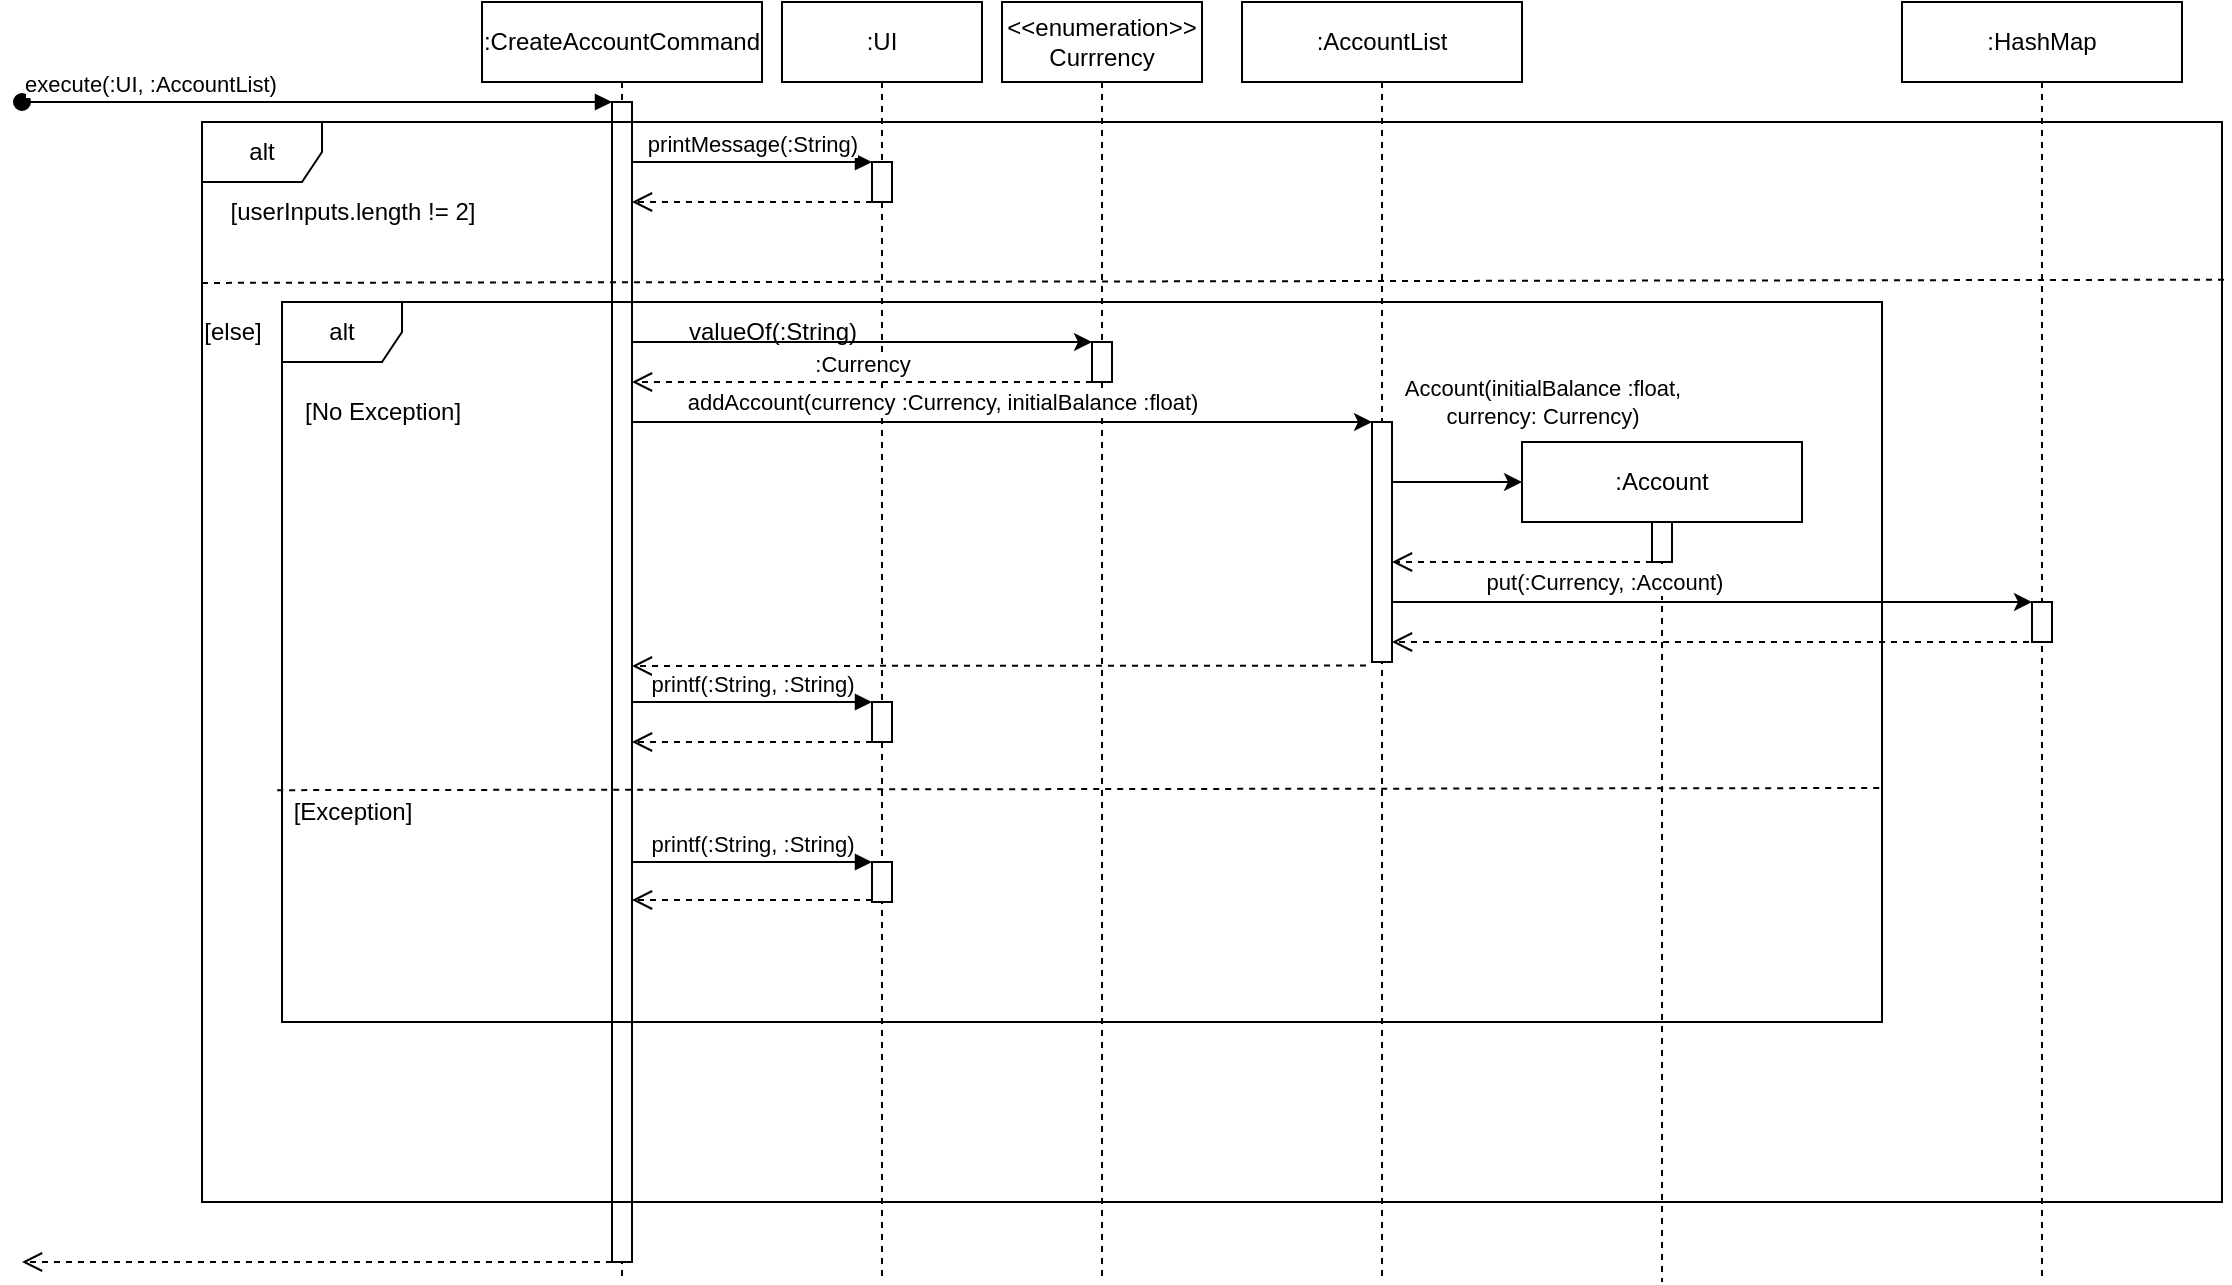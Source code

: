 <mxfile version="21.1.5" type="device">
  <diagram name="Page-1" id="2YBvvXClWsGukQMizWep">
    <mxGraphModel dx="1862" dy="603" grid="1" gridSize="10" guides="1" tooltips="1" connect="1" arrows="1" fold="1" page="1" pageScale="1" pageWidth="850" pageHeight="1100" background="#ffffff" math="0" shadow="0">
      <root>
        <mxCell id="0" />
        <mxCell id="1" parent="0" />
        <mxCell id="aM9ryv3xv72pqoxQDRHE-1" value=":CreateAccountCommand" style="shape=umlLifeline;perimeter=lifelinePerimeter;whiteSpace=wrap;html=1;container=0;dropTarget=0;collapsible=0;recursiveResize=0;outlineConnect=0;portConstraint=eastwest;newEdgeStyle={&quot;edgeStyle&quot;:&quot;elbowEdgeStyle&quot;,&quot;elbow&quot;:&quot;vertical&quot;,&quot;curved&quot;:0,&quot;rounded&quot;:0};" parent="1" vertex="1">
          <mxGeometry x="70" y="60" width="140" height="640" as="geometry" />
        </mxCell>
        <mxCell id="aM9ryv3xv72pqoxQDRHE-2" value="" style="html=1;points=[];perimeter=orthogonalPerimeter;outlineConnect=0;targetShapes=umlLifeline;portConstraint=eastwest;newEdgeStyle={&quot;edgeStyle&quot;:&quot;elbowEdgeStyle&quot;,&quot;elbow&quot;:&quot;vertical&quot;,&quot;curved&quot;:0,&quot;rounded&quot;:0};" parent="aM9ryv3xv72pqoxQDRHE-1" vertex="1">
          <mxGeometry x="65" y="50" width="10" height="580" as="geometry" />
        </mxCell>
        <mxCell id="aM9ryv3xv72pqoxQDRHE-3" value="execute(:UI, :AccountList)" style="html=1;verticalAlign=bottom;startArrow=oval;endArrow=block;startSize=8;edgeStyle=elbowEdgeStyle;elbow=vertical;curved=0;rounded=0;" parent="aM9ryv3xv72pqoxQDRHE-1" target="aM9ryv3xv72pqoxQDRHE-2" edge="1">
          <mxGeometry x="-0.562" relative="1" as="geometry">
            <mxPoint x="-230" y="50" as="sourcePoint" />
            <Array as="points">
              <mxPoint x="-40" y="50" />
            </Array>
            <mxPoint x="-1" as="offset" />
          </mxGeometry>
        </mxCell>
        <mxCell id="aM9ryv3xv72pqoxQDRHE-5" value=":UI" style="shape=umlLifeline;perimeter=lifelinePerimeter;whiteSpace=wrap;html=1;container=0;dropTarget=0;collapsible=0;recursiveResize=0;outlineConnect=0;portConstraint=eastwest;newEdgeStyle={&quot;edgeStyle&quot;:&quot;elbowEdgeStyle&quot;,&quot;elbow&quot;:&quot;vertical&quot;,&quot;curved&quot;:0,&quot;rounded&quot;:0};" parent="1" vertex="1">
          <mxGeometry x="220" y="60" width="100" height="640" as="geometry" />
        </mxCell>
        <mxCell id="aM9ryv3xv72pqoxQDRHE-6" value="" style="html=1;points=[];perimeter=orthogonalPerimeter;outlineConnect=0;targetShapes=umlLifeline;portConstraint=eastwest;newEdgeStyle={&quot;edgeStyle&quot;:&quot;elbowEdgeStyle&quot;,&quot;elbow&quot;:&quot;vertical&quot;,&quot;curved&quot;:0,&quot;rounded&quot;:0};" parent="aM9ryv3xv72pqoxQDRHE-5" vertex="1">
          <mxGeometry x="45" y="80" width="10" height="20" as="geometry" />
        </mxCell>
        <mxCell id="N21fCFWaX7JxI2EqyBa2-39" value="" style="html=1;points=[];perimeter=orthogonalPerimeter;outlineConnect=0;targetShapes=umlLifeline;portConstraint=eastwest;newEdgeStyle={&quot;edgeStyle&quot;:&quot;elbowEdgeStyle&quot;,&quot;elbow&quot;:&quot;vertical&quot;,&quot;curved&quot;:0,&quot;rounded&quot;:0};" parent="aM9ryv3xv72pqoxQDRHE-5" vertex="1">
          <mxGeometry x="45" y="350" width="10" height="20" as="geometry" />
        </mxCell>
        <mxCell id="aM9ryv3xv72pqoxQDRHE-7" value="printMessage(:String)" style="html=1;verticalAlign=bottom;endArrow=block;edgeStyle=elbowEdgeStyle;elbow=vertical;curved=0;rounded=0;" parent="1" source="aM9ryv3xv72pqoxQDRHE-2" target="aM9ryv3xv72pqoxQDRHE-6" edge="1">
          <mxGeometry relative="1" as="geometry">
            <mxPoint x="195" y="130" as="sourcePoint" />
            <Array as="points">
              <mxPoint x="210" y="140" />
              <mxPoint x="120" y="130" />
              <mxPoint x="180" y="120" />
            </Array>
          </mxGeometry>
        </mxCell>
        <mxCell id="aM9ryv3xv72pqoxQDRHE-8" value="" style="html=1;verticalAlign=bottom;endArrow=open;dashed=1;endSize=8;edgeStyle=elbowEdgeStyle;elbow=vertical;curved=0;rounded=0;" parent="1" source="aM9ryv3xv72pqoxQDRHE-6" target="aM9ryv3xv72pqoxQDRHE-2" edge="1">
          <mxGeometry relative="1" as="geometry">
            <mxPoint x="120" y="160" as="targetPoint" />
            <Array as="points">
              <mxPoint x="160" y="160" />
              <mxPoint x="190" y="280" />
            </Array>
          </mxGeometry>
        </mxCell>
        <mxCell id="N21fCFWaX7JxI2EqyBa2-1" value="alt" style="shape=umlFrame;whiteSpace=wrap;html=1;pointerEvents=0;" parent="1" vertex="1">
          <mxGeometry x="-70" y="120" width="1010" height="540" as="geometry" />
        </mxCell>
        <mxCell id="N21fCFWaX7JxI2EqyBa2-2" value="[userInputs.length != 2]" style="text;html=1;align=center;verticalAlign=middle;resizable=0;points=[];autosize=1;strokeColor=none;fillColor=none;" parent="1" vertex="1">
          <mxGeometry x="-70" y="150" width="150" height="30" as="geometry" />
        </mxCell>
        <mxCell id="N21fCFWaX7JxI2EqyBa2-5" value="" style="endArrow=none;dashed=1;html=1;rounded=0;exitX=0;exitY=0.149;exitDx=0;exitDy=0;exitPerimeter=0;entryX=1.002;entryY=0.146;entryDx=0;entryDy=0;entryPerimeter=0;" parent="1" source="N21fCFWaX7JxI2EqyBa2-1" target="N21fCFWaX7JxI2EqyBa2-1" edge="1">
          <mxGeometry width="50" height="50" relative="1" as="geometry">
            <mxPoint x="400" y="270" as="sourcePoint" />
            <mxPoint x="450" y="220" as="targetPoint" />
          </mxGeometry>
        </mxCell>
        <mxCell id="N21fCFWaX7JxI2EqyBa2-6" value="[else]" style="text;html=1;align=center;verticalAlign=middle;resizable=0;points=[];autosize=1;strokeColor=none;fillColor=none;" parent="1" vertex="1">
          <mxGeometry x="-80" y="210" width="50" height="30" as="geometry" />
        </mxCell>
        <mxCell id="N21fCFWaX7JxI2EqyBa2-7" value="&amp;lt;&amp;lt;enumeration&amp;gt;&amp;gt;&lt;br&gt;Currrency" style="shape=umlLifeline;perimeter=lifelinePerimeter;whiteSpace=wrap;html=1;container=0;dropTarget=0;collapsible=0;recursiveResize=0;outlineConnect=0;portConstraint=eastwest;newEdgeStyle={&quot;edgeStyle&quot;:&quot;elbowEdgeStyle&quot;,&quot;elbow&quot;:&quot;vertical&quot;,&quot;curved&quot;:0,&quot;rounded&quot;:0};" parent="1" vertex="1">
          <mxGeometry x="330" y="60" width="100" height="640" as="geometry" />
        </mxCell>
        <mxCell id="N21fCFWaX7JxI2EqyBa2-8" value="" style="html=1;points=[];perimeter=orthogonalPerimeter;outlineConnect=0;targetShapes=umlLifeline;portConstraint=eastwest;newEdgeStyle={&quot;edgeStyle&quot;:&quot;elbowEdgeStyle&quot;,&quot;elbow&quot;:&quot;vertical&quot;,&quot;curved&quot;:0,&quot;rounded&quot;:0};" parent="N21fCFWaX7JxI2EqyBa2-7" vertex="1">
          <mxGeometry x="45" y="170" width="10" height="20" as="geometry" />
        </mxCell>
        <mxCell id="N21fCFWaX7JxI2EqyBa2-9" style="edgeStyle=elbowEdgeStyle;rounded=0;orthogonalLoop=1;jettySize=auto;html=1;elbow=vertical;curved=0;" parent="1" source="aM9ryv3xv72pqoxQDRHE-2" target="N21fCFWaX7JxI2EqyBa2-8" edge="1">
          <mxGeometry relative="1" as="geometry">
            <mxPoint x="340" y="220" as="targetPoint" />
            <Array as="points">
              <mxPoint x="330" y="230" />
              <mxPoint x="150" y="220" />
            </Array>
          </mxGeometry>
        </mxCell>
        <mxCell id="N21fCFWaX7JxI2EqyBa2-10" value="valueOf(:String)" style="text;html=1;align=center;verticalAlign=middle;resizable=0;points=[];autosize=1;strokeColor=none;fillColor=none;" parent="1" vertex="1">
          <mxGeometry x="160" y="210" width="110" height="30" as="geometry" />
        </mxCell>
        <mxCell id="N21fCFWaX7JxI2EqyBa2-11" value=":Currency" style="html=1;verticalAlign=bottom;endArrow=open;dashed=1;endSize=8;edgeStyle=elbowEdgeStyle;elbow=vertical;curved=0;rounded=0;" parent="1" source="N21fCFWaX7JxI2EqyBa2-8" target="aM9ryv3xv72pqoxQDRHE-2" edge="1">
          <mxGeometry relative="1" as="geometry">
            <mxPoint x="460" y="250" as="sourcePoint" />
            <mxPoint x="380" y="250" as="targetPoint" />
            <Array as="points">
              <mxPoint x="350" y="250" />
              <mxPoint x="150" y="240" />
            </Array>
          </mxGeometry>
        </mxCell>
        <mxCell id="N21fCFWaX7JxI2EqyBa2-12" value=":AccountList" style="shape=umlLifeline;perimeter=lifelinePerimeter;whiteSpace=wrap;html=1;container=0;dropTarget=0;collapsible=0;recursiveResize=0;outlineConnect=0;portConstraint=eastwest;newEdgeStyle={&quot;edgeStyle&quot;:&quot;elbowEdgeStyle&quot;,&quot;elbow&quot;:&quot;vertical&quot;,&quot;curved&quot;:0,&quot;rounded&quot;:0};" parent="1" vertex="1">
          <mxGeometry x="450" y="60" width="140" height="640" as="geometry" />
        </mxCell>
        <mxCell id="N21fCFWaX7JxI2EqyBa2-13" value="" style="html=1;points=[];perimeter=orthogonalPerimeter;outlineConnect=0;targetShapes=umlLifeline;portConstraint=eastwest;newEdgeStyle={&quot;edgeStyle&quot;:&quot;elbowEdgeStyle&quot;,&quot;elbow&quot;:&quot;vertical&quot;,&quot;curved&quot;:0,&quot;rounded&quot;:0};" parent="N21fCFWaX7JxI2EqyBa2-12" vertex="1">
          <mxGeometry x="65" y="210" width="10" height="120" as="geometry" />
        </mxCell>
        <mxCell id="N21fCFWaX7JxI2EqyBa2-15" style="edgeStyle=elbowEdgeStyle;rounded=0;orthogonalLoop=1;jettySize=auto;html=1;elbow=vertical;curved=0;" parent="1" source="aM9ryv3xv72pqoxQDRHE-2" target="N21fCFWaX7JxI2EqyBa2-13" edge="1">
          <mxGeometry relative="1" as="geometry">
            <Array as="points">
              <mxPoint x="210" y="270" />
              <mxPoint x="340" y="260" />
            </Array>
          </mxGeometry>
        </mxCell>
        <mxCell id="N21fCFWaX7JxI2EqyBa2-16" value="addAccount(currency :Currency, initialBalance :float)" style="edgeLabel;html=1;align=center;verticalAlign=middle;resizable=0;points=[];" parent="N21fCFWaX7JxI2EqyBa2-15" vertex="1" connectable="0">
          <mxGeometry x="-0.17" y="-1" relative="1" as="geometry">
            <mxPoint x="1" y="-11" as="offset" />
          </mxGeometry>
        </mxCell>
        <mxCell id="N21fCFWaX7JxI2EqyBa2-17" value="alt" style="shape=umlFrame;whiteSpace=wrap;html=1;pointerEvents=0;" parent="1" vertex="1">
          <mxGeometry x="-30" y="210" width="800" height="360" as="geometry" />
        </mxCell>
        <mxCell id="N21fCFWaX7JxI2EqyBa2-18" value="[No Exception]" style="text;html=1;align=center;verticalAlign=middle;resizable=0;points=[];autosize=1;strokeColor=none;fillColor=none;" parent="1" vertex="1">
          <mxGeometry x="-30" y="250" width="100" height="30" as="geometry" />
        </mxCell>
        <mxCell id="N21fCFWaX7JxI2EqyBa2-19" value="" style="endArrow=none;dashed=1;html=1;rounded=0;exitX=-0.003;exitY=0.678;exitDx=0;exitDy=0;exitPerimeter=0;entryX=1.002;entryY=0.675;entryDx=0;entryDy=0;entryPerimeter=0;" parent="1" source="N21fCFWaX7JxI2EqyBa2-17" target="N21fCFWaX7JxI2EqyBa2-17" edge="1">
          <mxGeometry width="50" height="50" relative="1" as="geometry">
            <mxPoint x="-60" y="210" as="sourcePoint" />
            <mxPoint x="952" y="209" as="targetPoint" />
          </mxGeometry>
        </mxCell>
        <mxCell id="N21fCFWaX7JxI2EqyBa2-20" value=":Account" style="shape=umlLifeline;perimeter=lifelinePerimeter;whiteSpace=wrap;html=1;container=0;dropTarget=0;collapsible=0;recursiveResize=0;outlineConnect=0;portConstraint=eastwest;newEdgeStyle={&quot;edgeStyle&quot;:&quot;elbowEdgeStyle&quot;,&quot;elbow&quot;:&quot;vertical&quot;,&quot;curved&quot;:0,&quot;rounded&quot;:0};" parent="1" vertex="1">
          <mxGeometry x="590" y="280" width="140" height="420" as="geometry" />
        </mxCell>
        <mxCell id="N21fCFWaX7JxI2EqyBa2-21" value="" style="html=1;points=[];perimeter=orthogonalPerimeter;outlineConnect=0;targetShapes=umlLifeline;portConstraint=eastwest;newEdgeStyle={&quot;edgeStyle&quot;:&quot;elbowEdgeStyle&quot;,&quot;elbow&quot;:&quot;vertical&quot;,&quot;curved&quot;:0,&quot;rounded&quot;:0};" parent="N21fCFWaX7JxI2EqyBa2-20" vertex="1">
          <mxGeometry x="65" y="40" width="10" height="20" as="geometry" />
        </mxCell>
        <mxCell id="N21fCFWaX7JxI2EqyBa2-22" style="edgeStyle=elbowEdgeStyle;rounded=0;orthogonalLoop=1;jettySize=auto;html=1;elbow=vertical;curved=0;" parent="1" source="N21fCFWaX7JxI2EqyBa2-13" edge="1">
          <mxGeometry relative="1" as="geometry">
            <mxPoint x="590" y="300" as="targetPoint" />
            <Array as="points">
              <mxPoint x="550" y="300" />
            </Array>
          </mxGeometry>
        </mxCell>
        <mxCell id="N21fCFWaX7JxI2EqyBa2-23" value="Account(initialBalance :float, &lt;br&gt;currency: Currency)" style="edgeLabel;html=1;align=center;verticalAlign=middle;resizable=0;points=[];" parent="N21fCFWaX7JxI2EqyBa2-22" vertex="1" connectable="0">
          <mxGeometry x="-0.266" y="3" relative="1" as="geometry">
            <mxPoint x="51" y="-37" as="offset" />
          </mxGeometry>
        </mxCell>
        <mxCell id="N21fCFWaX7JxI2EqyBa2-24" value="" style="html=1;verticalAlign=bottom;endArrow=open;dashed=1;endSize=8;edgeStyle=elbowEdgeStyle;elbow=vertical;curved=0;rounded=0;" parent="1" source="N21fCFWaX7JxI2EqyBa2-21" target="N21fCFWaX7JxI2EqyBa2-13" edge="1">
          <mxGeometry x="0.308" y="25" relative="1" as="geometry">
            <mxPoint x="450" y="300" as="sourcePoint" />
            <mxPoint x="370" y="300" as="targetPoint" />
            <Array as="points">
              <mxPoint x="630" y="340" />
              <mxPoint x="620" y="350" />
            </Array>
            <mxPoint as="offset" />
          </mxGeometry>
        </mxCell>
        <mxCell id="N21fCFWaX7JxI2EqyBa2-26" style="edgeStyle=elbowEdgeStyle;rounded=0;orthogonalLoop=1;jettySize=auto;html=1;elbow=vertical;curved=0;" parent="1" source="N21fCFWaX7JxI2EqyBa2-13" target="N21fCFWaX7JxI2EqyBa2-29" edge="1">
          <mxGeometry relative="1" as="geometry">
            <mxPoint x="811.6" y="390" as="targetPoint" />
            <Array as="points">
              <mxPoint x="820" y="360" />
              <mxPoint x="790" y="365" />
              <mxPoint x="810" y="350" />
              <mxPoint x="730" y="390" />
              <mxPoint x="910" y="350" />
            </Array>
          </mxGeometry>
        </mxCell>
        <mxCell id="N21fCFWaX7JxI2EqyBa2-27" value="put(:Currency, :Account)" style="edgeLabel;html=1;align=center;verticalAlign=middle;resizable=0;points=[];" parent="N21fCFWaX7JxI2EqyBa2-26" vertex="1" connectable="0">
          <mxGeometry x="-0.341" y="3" relative="1" as="geometry">
            <mxPoint y="-7" as="offset" />
          </mxGeometry>
        </mxCell>
        <mxCell id="N21fCFWaX7JxI2EqyBa2-28" value=":HashMap" style="shape=umlLifeline;perimeter=lifelinePerimeter;whiteSpace=wrap;html=1;container=0;dropTarget=0;collapsible=0;recursiveResize=0;outlineConnect=0;portConstraint=eastwest;newEdgeStyle={&quot;edgeStyle&quot;:&quot;elbowEdgeStyle&quot;,&quot;elbow&quot;:&quot;vertical&quot;,&quot;curved&quot;:0,&quot;rounded&quot;:0};" parent="1" vertex="1">
          <mxGeometry x="780" y="60" width="140" height="640" as="geometry" />
        </mxCell>
        <mxCell id="N21fCFWaX7JxI2EqyBa2-29" value="" style="html=1;points=[];perimeter=orthogonalPerimeter;outlineConnect=0;targetShapes=umlLifeline;portConstraint=eastwest;newEdgeStyle={&quot;edgeStyle&quot;:&quot;elbowEdgeStyle&quot;,&quot;elbow&quot;:&quot;vertical&quot;,&quot;curved&quot;:0,&quot;rounded&quot;:0};" parent="N21fCFWaX7JxI2EqyBa2-28" vertex="1">
          <mxGeometry x="65" y="300" width="10" height="20" as="geometry" />
        </mxCell>
        <mxCell id="N21fCFWaX7JxI2EqyBa2-30" value="" style="html=1;verticalAlign=bottom;endArrow=open;dashed=1;endSize=8;edgeStyle=elbowEdgeStyle;elbow=vertical;curved=0;rounded=0;" parent="1" source="N21fCFWaX7JxI2EqyBa2-28" target="N21fCFWaX7JxI2EqyBa2-13" edge="1">
          <mxGeometry relative="1" as="geometry">
            <mxPoint x="720" y="389.5" as="sourcePoint" />
            <mxPoint x="640" y="389.5" as="targetPoint" />
            <Array as="points">
              <mxPoint x="720" y="380" />
              <mxPoint x="740" y="390" />
              <mxPoint x="520" y="390" />
            </Array>
          </mxGeometry>
        </mxCell>
        <mxCell id="N21fCFWaX7JxI2EqyBa2-31" value="[Exception]" style="text;html=1;align=center;verticalAlign=middle;resizable=0;points=[];autosize=1;strokeColor=none;fillColor=none;" parent="1" vertex="1">
          <mxGeometry x="-35" y="450" width="80" height="30" as="geometry" />
        </mxCell>
        <mxCell id="N21fCFWaX7JxI2EqyBa2-32" value="" style="html=1;points=[];perimeter=orthogonalPerimeter;outlineConnect=0;targetShapes=umlLifeline;portConstraint=eastwest;newEdgeStyle={&quot;edgeStyle&quot;:&quot;elbowEdgeStyle&quot;,&quot;elbow&quot;:&quot;vertical&quot;,&quot;curved&quot;:0,&quot;rounded&quot;:0};" parent="1" vertex="1">
          <mxGeometry x="265" y="490" width="10" height="20" as="geometry" />
        </mxCell>
        <mxCell id="N21fCFWaX7JxI2EqyBa2-34" value="printf(:String, :String)" style="html=1;verticalAlign=bottom;endArrow=block;edgeStyle=elbowEdgeStyle;elbow=vertical;curved=0;rounded=0;" parent="1" source="aM9ryv3xv72pqoxQDRHE-2" edge="1">
          <mxGeometry relative="1" as="geometry">
            <mxPoint x="155" y="490" as="sourcePoint" />
            <Array as="points">
              <mxPoint x="210" y="490" />
              <mxPoint x="120" y="480" />
              <mxPoint x="180" y="470" />
            </Array>
            <mxPoint x="265" y="490" as="targetPoint" />
          </mxGeometry>
        </mxCell>
        <mxCell id="N21fCFWaX7JxI2EqyBa2-35" value="" style="html=1;verticalAlign=bottom;endArrow=open;dashed=1;endSize=8;edgeStyle=elbowEdgeStyle;elbow=vertical;curved=0;rounded=0;" parent="1" target="aM9ryv3xv72pqoxQDRHE-2" edge="1">
          <mxGeometry relative="1" as="geometry">
            <mxPoint x="155" y="509" as="targetPoint" />
            <Array as="points">
              <mxPoint x="160" y="509" />
              <mxPoint x="190" y="629" />
            </Array>
            <mxPoint x="265" y="509" as="sourcePoint" />
          </mxGeometry>
        </mxCell>
        <mxCell id="N21fCFWaX7JxI2EqyBa2-38" value="" style="html=1;verticalAlign=bottom;endArrow=open;dashed=1;endSize=8;edgeStyle=elbowEdgeStyle;elbow=vertical;curved=0;rounded=0;exitX=-0.3;exitY=1.015;exitDx=0;exitDy=0;exitPerimeter=0;" parent="1" source="N21fCFWaX7JxI2EqyBa2-13" target="aM9ryv3xv72pqoxQDRHE-2" edge="1">
          <mxGeometry relative="1" as="geometry">
            <mxPoint x="485" y="389.5" as="sourcePoint" />
            <mxPoint x="160" y="389.5" as="targetPoint" />
            <Array as="points">
              <mxPoint x="420" y="392" />
              <mxPoint x="490" y="400" />
              <mxPoint x="375" y="399.5" />
              <mxPoint x="155" y="399.5" />
            </Array>
          </mxGeometry>
        </mxCell>
        <mxCell id="N21fCFWaX7JxI2EqyBa2-40" value="printf(:String, :String)" style="html=1;verticalAlign=bottom;endArrow=block;edgeStyle=elbowEdgeStyle;elbow=vertical;curved=0;rounded=0;" parent="1" source="aM9ryv3xv72pqoxQDRHE-2" edge="1">
          <mxGeometry relative="1" as="geometry">
            <mxPoint x="155" y="410" as="sourcePoint" />
            <Array as="points">
              <mxPoint x="210" y="410" />
              <mxPoint x="120" y="400" />
              <mxPoint x="180" y="390" />
            </Array>
            <mxPoint x="265" y="410" as="targetPoint" />
          </mxGeometry>
        </mxCell>
        <mxCell id="N21fCFWaX7JxI2EqyBa2-41" value="" style="html=1;verticalAlign=bottom;endArrow=open;dashed=1;endSize=8;edgeStyle=elbowEdgeStyle;elbow=vertical;curved=0;rounded=0;" parent="1" target="aM9ryv3xv72pqoxQDRHE-2" edge="1">
          <mxGeometry relative="1" as="geometry">
            <mxPoint x="155" y="430" as="targetPoint" />
            <Array as="points">
              <mxPoint x="160" y="430" />
              <mxPoint x="190" y="550" />
            </Array>
            <mxPoint x="265" y="430" as="sourcePoint" />
          </mxGeometry>
        </mxCell>
        <mxCell id="N21fCFWaX7JxI2EqyBa2-42" value="" style="html=1;verticalAlign=bottom;endArrow=open;dashed=1;endSize=8;edgeStyle=elbowEdgeStyle;elbow=vertical;curved=0;rounded=0;" parent="1" edge="1">
          <mxGeometry relative="1" as="geometry">
            <mxPoint x="135" y="690" as="sourcePoint" />
            <mxPoint x="-160" y="690" as="targetPoint" />
          </mxGeometry>
        </mxCell>
      </root>
    </mxGraphModel>
  </diagram>
</mxfile>
